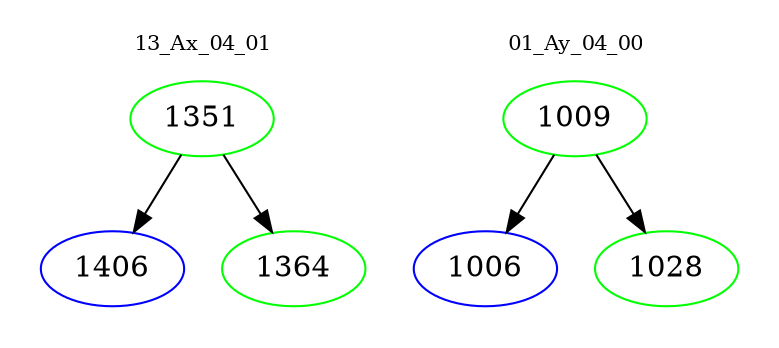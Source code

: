 digraph{
subgraph cluster_0 {
color = white
label = "13_Ax_04_01";
fontsize=10;
T0_1351 [label="1351", color="green"]
T0_1351 -> T0_1406 [color="black"]
T0_1406 [label="1406", color="blue"]
T0_1351 -> T0_1364 [color="black"]
T0_1364 [label="1364", color="green"]
}
subgraph cluster_1 {
color = white
label = "01_Ay_04_00";
fontsize=10;
T1_1009 [label="1009", color="green"]
T1_1009 -> T1_1006 [color="black"]
T1_1006 [label="1006", color="blue"]
T1_1009 -> T1_1028 [color="black"]
T1_1028 [label="1028", color="green"]
}
}
